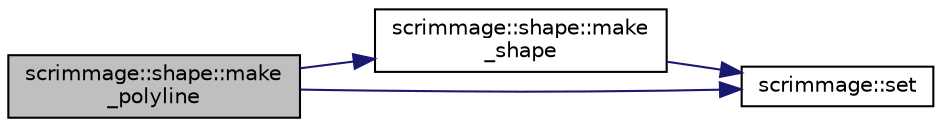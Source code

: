 digraph "scrimmage::shape::make_polyline"
{
 // LATEX_PDF_SIZE
  edge [fontname="Helvetica",fontsize="10",labelfontname="Helvetica",labelfontsize="10"];
  node [fontname="Helvetica",fontsize="10",shape=record];
  rankdir="LR";
  Node1 [label="scrimmage::shape::make\l_polyline",height=0.2,width=0.4,color="black", fillcolor="grey75", style="filled", fontcolor="black",tooltip=" "];
  Node1 -> Node2 [color="midnightblue",fontsize="10",style="solid",fontname="Helvetica"];
  Node2 [label="scrimmage::shape::make\l_shape",height=0.2,width=0.4,color="black", fillcolor="white", style="filled",URL="$namespacescrimmage_1_1shape.html#a58ba0e6ff11d2e59f9aa3312c2d597a9",tooltip=" "];
  Node2 -> Node3 [color="midnightblue",fontsize="10",style="solid",fontname="Helvetica"];
  Node3 [label="scrimmage::set",height=0.2,width=0.4,color="black", fillcolor="white", style="filled",URL="$namespacescrimmage.html#ac1591b2fb35ea3f61b2e6dcee5a04846",tooltip=" "];
  Node1 -> Node3 [color="midnightblue",fontsize="10",style="solid",fontname="Helvetica"];
}
